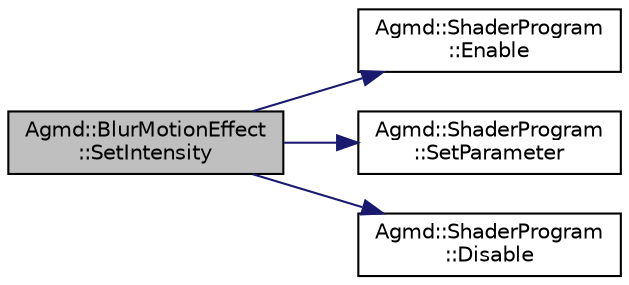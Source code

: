 digraph "Agmd::BlurMotionEffect::SetIntensity"
{
  edge [fontname="Helvetica",fontsize="10",labelfontname="Helvetica",labelfontsize="10"];
  node [fontname="Helvetica",fontsize="10",shape=record];
  rankdir="LR";
  Node1 [label="Agmd::BlurMotionEffect\l::SetIntensity",height=0.2,width=0.4,color="black", fillcolor="grey75", style="filled" fontcolor="black"];
  Node1 -> Node2 [color="midnightblue",fontsize="10",style="solid",fontname="Helvetica"];
  Node2 [label="Agmd::ShaderProgram\l::Enable",height=0.2,width=0.4,color="black", fillcolor="white", style="filled",URL="$class_agmd_1_1_shader_program.html#a82a91655d5eb69a8ab4c41238bf6fa01"];
  Node1 -> Node3 [color="midnightblue",fontsize="10",style="solid",fontname="Helvetica"];
  Node3 [label="Agmd::ShaderProgram\l::SetParameter",height=0.2,width=0.4,color="black", fillcolor="white", style="filled",URL="$class_agmd_1_1_shader_program.html#aacb8148fe622096be27a2dcdf01f2c29"];
  Node1 -> Node4 [color="midnightblue",fontsize="10",style="solid",fontname="Helvetica"];
  Node4 [label="Agmd::ShaderProgram\l::Disable",height=0.2,width=0.4,color="black", fillcolor="white", style="filled",URL="$class_agmd_1_1_shader_program.html#a32eabc1c6e85ad21629757e93cc63973"];
}
